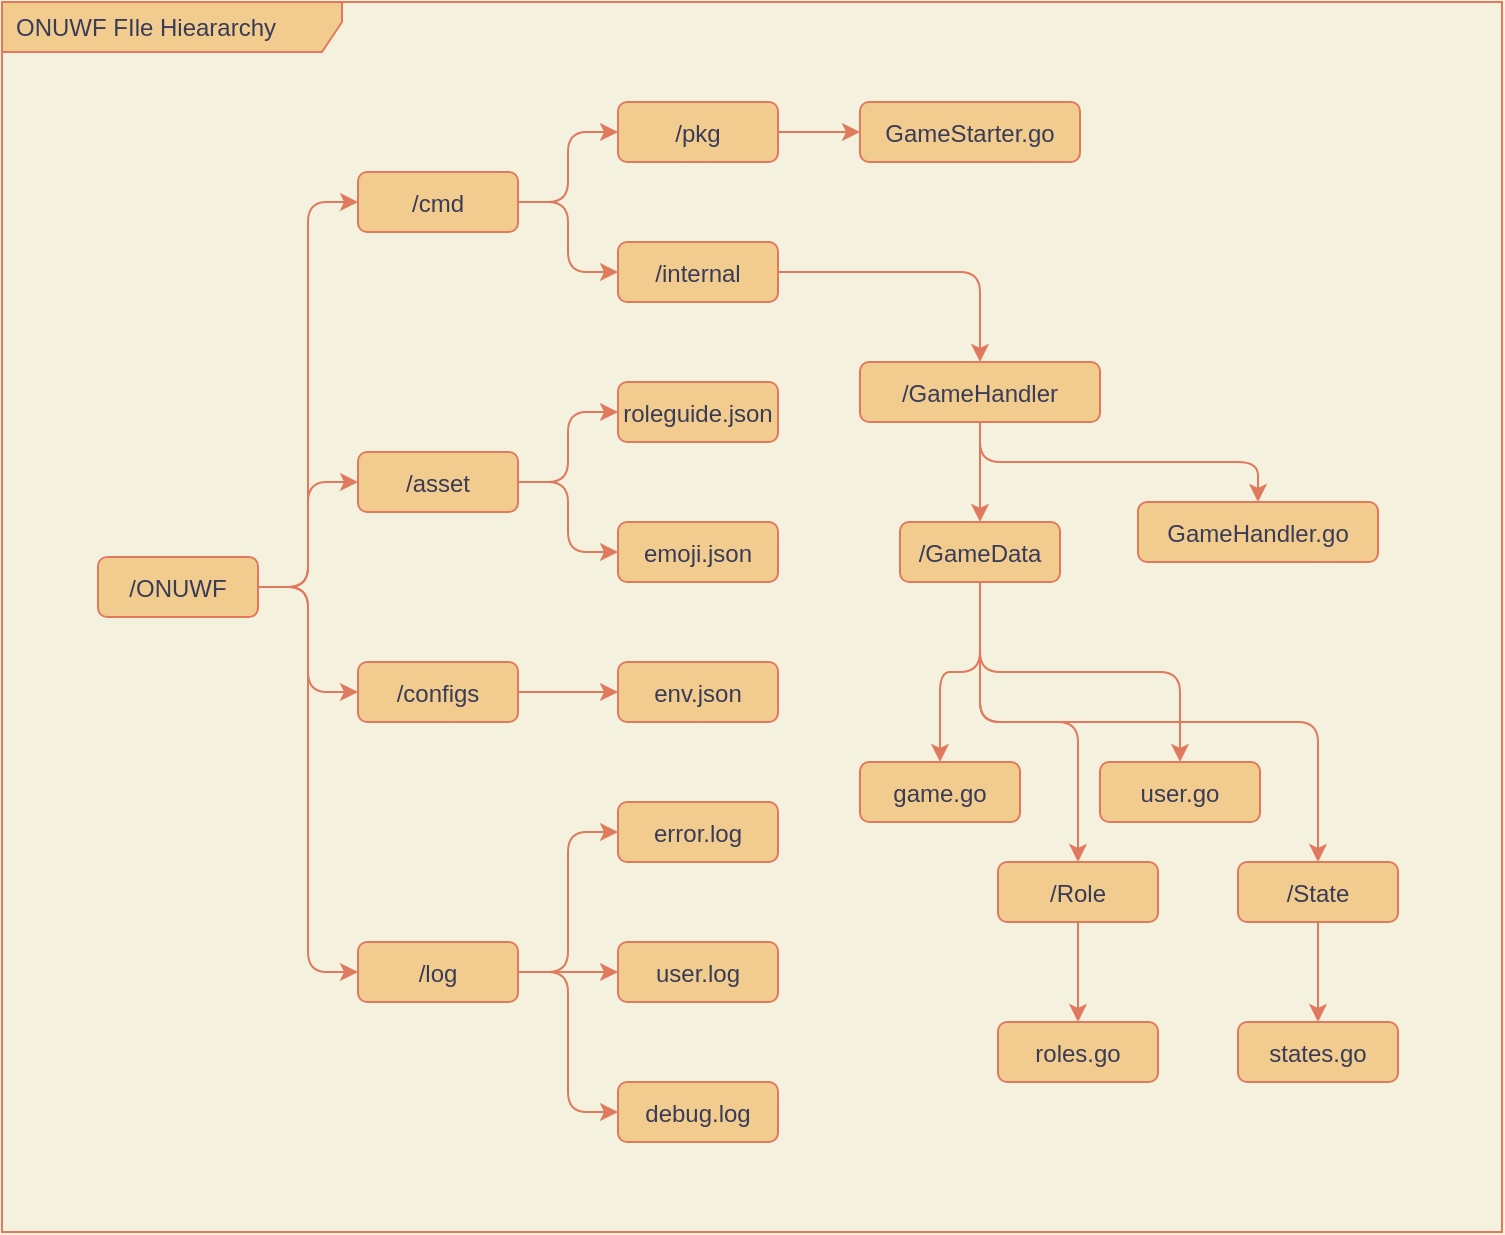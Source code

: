 <mxfile version="14.7.5" type="github">
  <diagram id="prtHgNgQTEPvFCAcTncT" name="Page-1">
    <mxGraphModel dx="2282" dy="1155" grid="1" gridSize="10" guides="1" tooltips="1" connect="1" arrows="1" fold="1" page="1" pageScale="1" pageWidth="827" pageHeight="1169" background="#F4F1DE" math="0" shadow="0">
      <root>
        <mxCell id="0" />
        <mxCell id="1" parent="0" />
        <mxCell id="_3-g8rv-J8m66hV7IwJR-12" value="/ONUWF" style="ellipse=1;fillColor=#F2CC8F;strokeColor=#E07A5F;fontColor=#393C56;rounded=1;" parent="1" vertex="1">
          <mxGeometry x="88" y="552.5" width="80" height="30" as="geometry" />
        </mxCell>
        <mxCell id="_3-g8rv-J8m66hV7IwJR-13" value="/cmd" style="ellipse=1;fillColor=#F2CC8F;strokeColor=#E07A5F;fontColor=#393C56;rounded=1;" parent="1" vertex="1">
          <mxGeometry x="218" y="360" width="80" height="30" as="geometry" />
        </mxCell>
        <mxCell id="_3-g8rv-J8m66hV7IwJR-14" value="" style="edgeStyle=elbowEdgeStyle;elbow=horizontal;strokeColor=#E07A5F;fontColor=#393C56;labelBackgroundColor=#F4F1DE;" parent="1" source="_3-g8rv-J8m66hV7IwJR-12" target="_3-g8rv-J8m66hV7IwJR-13" edge="1">
          <mxGeometry relative="1" as="geometry" />
        </mxCell>
        <mxCell id="_3-g8rv-J8m66hV7IwJR-50" style="edgeStyle=orthogonalEdgeStyle;orthogonalLoop=1;jettySize=auto;html=1;entryX=0;entryY=0.5;entryDx=0;entryDy=0;strokeColor=#E07A5F;fontColor=#393C56;labelBackgroundColor=#F4F1DE;" parent="1" source="_3-g8rv-J8m66hV7IwJR-15" target="_3-g8rv-J8m66hV7IwJR-48" edge="1">
          <mxGeometry relative="1" as="geometry">
            <mxPoint x="742.997" y="340" as="targetPoint" />
          </mxGeometry>
        </mxCell>
        <mxCell id="_3-g8rv-J8m66hV7IwJR-15" value="/pkg" style="ellipse=1;fillColor=#F2CC8F;strokeColor=#E07A5F;fontColor=#393C56;rounded=1;" parent="1" vertex="1">
          <mxGeometry x="348" y="325" width="80" height="30" as="geometry" />
        </mxCell>
        <mxCell id="_3-g8rv-J8m66hV7IwJR-16" value="" style="edgeStyle=elbowEdgeStyle;elbow=horizontal;strokeColor=#E07A5F;fontColor=#393C56;labelBackgroundColor=#F4F1DE;" parent="1" source="_3-g8rv-J8m66hV7IwJR-13" target="_3-g8rv-J8m66hV7IwJR-15" edge="1">
          <mxGeometry relative="1" as="geometry" />
        </mxCell>
        <mxCell id="_3-g8rv-J8m66hV7IwJR-68" style="edgeStyle=orthogonalEdgeStyle;orthogonalLoop=1;jettySize=auto;html=1;entryX=0.5;entryY=0;entryDx=0;entryDy=0;strokeColor=#E07A5F;fontColor=#393C56;labelBackgroundColor=#F4F1DE;" parent="1" source="_3-g8rv-J8m66hV7IwJR-17" target="_3-g8rv-J8m66hV7IwJR-51" edge="1">
          <mxGeometry relative="1" as="geometry" />
        </mxCell>
        <mxCell id="_3-g8rv-J8m66hV7IwJR-17" value="/internal" style="ellipse=1;fillColor=#F2CC8F;strokeColor=#E07A5F;fontColor=#393C56;rounded=1;" parent="1" vertex="1">
          <mxGeometry x="348" y="395" width="80" height="30" as="geometry" />
        </mxCell>
        <mxCell id="_3-g8rv-J8m66hV7IwJR-18" value="" style="edgeStyle=elbowEdgeStyle;elbow=horizontal;strokeColor=#E07A5F;fontColor=#393C56;labelBackgroundColor=#F4F1DE;" parent="1" source="_3-g8rv-J8m66hV7IwJR-13" target="_3-g8rv-J8m66hV7IwJR-17" edge="1">
          <mxGeometry relative="1" as="geometry" />
        </mxCell>
        <mxCell id="_3-g8rv-J8m66hV7IwJR-19" value="/asset" style="ellipse=1;fillColor=#F2CC8F;strokeColor=#E07A5F;fontColor=#393C56;rounded=1;" parent="1" vertex="1">
          <mxGeometry x="218" y="500" width="80" height="30" as="geometry" />
        </mxCell>
        <mxCell id="_3-g8rv-J8m66hV7IwJR-20" value="" style="edgeStyle=elbowEdgeStyle;elbow=horizontal;strokeColor=#E07A5F;fontColor=#393C56;labelBackgroundColor=#F4F1DE;" parent="1" source="_3-g8rv-J8m66hV7IwJR-12" target="_3-g8rv-J8m66hV7IwJR-19" edge="1">
          <mxGeometry relative="1" as="geometry" />
        </mxCell>
        <mxCell id="_3-g8rv-J8m66hV7IwJR-21" value="roleguide.json" style="fillColor=#F2CC8F;strokeColor=#E07A5F;fontColor=#393C56;rounded=1;" parent="1" vertex="1">
          <mxGeometry x="348" y="465" width="80" height="30" as="geometry" />
        </mxCell>
        <mxCell id="_3-g8rv-J8m66hV7IwJR-22" value="" style="edgeStyle=elbowEdgeStyle;elbow=horizontal;strokeColor=#E07A5F;fontColor=#393C56;labelBackgroundColor=#F4F1DE;" parent="1" source="_3-g8rv-J8m66hV7IwJR-19" target="_3-g8rv-J8m66hV7IwJR-21" edge="1">
          <mxGeometry relative="1" as="geometry" />
        </mxCell>
        <mxCell id="_3-g8rv-J8m66hV7IwJR-23" value="/configs" style="ellipse=1;fillColor=#F2CC8F;strokeColor=#E07A5F;fontColor=#393C56;rounded=1;" parent="1" vertex="1">
          <mxGeometry x="218" y="605" width="80" height="30" as="geometry" />
        </mxCell>
        <mxCell id="_3-g8rv-J8m66hV7IwJR-24" value="" style="edgeStyle=elbowEdgeStyle;elbow=horizontal;strokeColor=#E07A5F;fontColor=#393C56;labelBackgroundColor=#F4F1DE;" parent="1" source="_3-g8rv-J8m66hV7IwJR-12" target="_3-g8rv-J8m66hV7IwJR-23" edge="1">
          <mxGeometry relative="1" as="geometry" />
        </mxCell>
        <mxCell id="_3-g8rv-J8m66hV7IwJR-25" value="env.json" style="fillColor=#F2CC8F;strokeColor=#E07A5F;fontColor=#393C56;rounded=1;" parent="1" vertex="1">
          <mxGeometry x="348" y="605" width="80" height="30" as="geometry" />
        </mxCell>
        <mxCell id="_3-g8rv-J8m66hV7IwJR-26" value="" style="edgeStyle=elbowEdgeStyle;elbow=horizontal;strokeColor=#E07A5F;fontColor=#393C56;labelBackgroundColor=#F4F1DE;" parent="1" source="_3-g8rv-J8m66hV7IwJR-23" target="_3-g8rv-J8m66hV7IwJR-25" edge="1">
          <mxGeometry relative="1" as="geometry" />
        </mxCell>
        <mxCell id="_3-g8rv-J8m66hV7IwJR-27" value="emoji.json" style="fillColor=#F2CC8F;strokeColor=#E07A5F;fontColor=#393C56;rounded=1;" parent="1" vertex="1">
          <mxGeometry x="348" y="535" width="80" height="30" as="geometry" />
        </mxCell>
        <mxCell id="_3-g8rv-J8m66hV7IwJR-28" value="" style="edgeStyle=elbowEdgeStyle;elbow=horizontal;strokeColor=#E07A5F;fontColor=#393C56;labelBackgroundColor=#F4F1DE;" parent="1" source="_3-g8rv-J8m66hV7IwJR-19" target="_3-g8rv-J8m66hV7IwJR-27" edge="1">
          <mxGeometry relative="1" as="geometry" />
        </mxCell>
        <mxCell id="_3-g8rv-J8m66hV7IwJR-29" value="/log" style="ellipse=1;fillColor=#F2CC8F;strokeColor=#E07A5F;fontColor=#393C56;rounded=1;" parent="1" vertex="1">
          <mxGeometry x="218" y="745" width="80" height="30" as="geometry" />
        </mxCell>
        <mxCell id="_3-g8rv-J8m66hV7IwJR-30" value="" style="edgeStyle=elbowEdgeStyle;elbow=horizontal;strokeColor=#E07A5F;fontColor=#393C56;labelBackgroundColor=#F4F1DE;" parent="1" source="_3-g8rv-J8m66hV7IwJR-12" target="_3-g8rv-J8m66hV7IwJR-29" edge="1">
          <mxGeometry relative="1" as="geometry" />
        </mxCell>
        <mxCell id="_3-g8rv-J8m66hV7IwJR-31" value="error.log" style="fillColor=#F2CC8F;strokeColor=#E07A5F;fontColor=#393C56;rounded=1;" parent="1" vertex="1">
          <mxGeometry x="348" y="675" width="80" height="30" as="geometry" />
        </mxCell>
        <mxCell id="_3-g8rv-J8m66hV7IwJR-32" value="" style="edgeStyle=elbowEdgeStyle;elbow=horizontal;strokeColor=#E07A5F;fontColor=#393C56;labelBackgroundColor=#F4F1DE;" parent="1" source="_3-g8rv-J8m66hV7IwJR-29" target="_3-g8rv-J8m66hV7IwJR-31" edge="1">
          <mxGeometry relative="1" as="geometry" />
        </mxCell>
        <mxCell id="_3-g8rv-J8m66hV7IwJR-33" value="user.log" style="fillColor=#F2CC8F;strokeColor=#E07A5F;fontColor=#393C56;rounded=1;" parent="1" vertex="1">
          <mxGeometry x="348" y="745" width="80" height="30" as="geometry" />
        </mxCell>
        <mxCell id="_3-g8rv-J8m66hV7IwJR-34" value="" style="edgeStyle=elbowEdgeStyle;elbow=horizontal;strokeColor=#E07A5F;fontColor=#393C56;labelBackgroundColor=#F4F1DE;" parent="1" source="_3-g8rv-J8m66hV7IwJR-29" target="_3-g8rv-J8m66hV7IwJR-33" edge="1">
          <mxGeometry relative="1" as="geometry" />
        </mxCell>
        <mxCell id="_3-g8rv-J8m66hV7IwJR-35" value="debug.log" style="fillColor=#F2CC8F;strokeColor=#E07A5F;fontColor=#393C56;rounded=1;" parent="1" vertex="1">
          <mxGeometry x="348" y="815" width="80" height="30" as="geometry" />
        </mxCell>
        <mxCell id="_3-g8rv-J8m66hV7IwJR-36" value="" style="edgeStyle=elbowEdgeStyle;elbow=horizontal;strokeColor=#E07A5F;fontColor=#393C56;labelBackgroundColor=#F4F1DE;" parent="1" source="_3-g8rv-J8m66hV7IwJR-29" target="_3-g8rv-J8m66hV7IwJR-35" edge="1">
          <mxGeometry relative="1" as="geometry" />
        </mxCell>
        <mxCell id="_3-g8rv-J8m66hV7IwJR-48" value="GameStarter.go" style="fillColor=#F2CC8F;strokeColor=#E07A5F;fontColor=#393C56;rounded=1;" parent="1" vertex="1">
          <mxGeometry x="468.997" y="325" width="110" height="30" as="geometry" />
        </mxCell>
        <mxCell id="_3-g8rv-J8m66hV7IwJR-51" value="/GameHandler" style="ellipse=1;fillColor=#F2CC8F;strokeColor=#E07A5F;fontColor=#393C56;rounded=1;" parent="1" vertex="1">
          <mxGeometry x="468.993" y="455" width="120" height="30" as="geometry" />
        </mxCell>
        <mxCell id="_3-g8rv-J8m66hV7IwJR-52" value="/GameData" style="fillColor=#F2CC8F;strokeColor=#E07A5F;fontColor=#393C56;rounded=1;" parent="1" vertex="1">
          <mxGeometry x="488.993" y="535" width="80" height="30" as="geometry" />
        </mxCell>
        <mxCell id="_3-g8rv-J8m66hV7IwJR-53" value="" style="edgeStyle=elbowEdgeStyle;elbow=vertical;strokeColor=#E07A5F;fontColor=#393C56;labelBackgroundColor=#F4F1DE;" parent="1" source="_3-g8rv-J8m66hV7IwJR-51" target="_3-g8rv-J8m66hV7IwJR-52" edge="1">
          <mxGeometry relative="1" as="geometry" />
        </mxCell>
        <mxCell id="_3-g8rv-J8m66hV7IwJR-54" value="GameHandler.go" style="fillColor=#F2CC8F;strokeColor=#E07A5F;fontColor=#393C56;rounded=1;" parent="1" vertex="1">
          <mxGeometry x="608.003" y="525" width="120" height="30" as="geometry" />
        </mxCell>
        <mxCell id="_3-g8rv-J8m66hV7IwJR-55" value="" style="edgeStyle=elbowEdgeStyle;elbow=vertical;strokeColor=#E07A5F;fontColor=#393C56;labelBackgroundColor=#F4F1DE;" parent="1" source="_3-g8rv-J8m66hV7IwJR-51" target="_3-g8rv-J8m66hV7IwJR-54" edge="1">
          <mxGeometry relative="1" as="geometry" />
        </mxCell>
        <mxCell id="_3-g8rv-J8m66hV7IwJR-56" value="game.go" style="fillColor=#F2CC8F;strokeColor=#E07A5F;fontColor=#393C56;rounded=1;" parent="1" vertex="1">
          <mxGeometry x="468.993" y="655" width="80" height="30" as="geometry" />
        </mxCell>
        <mxCell id="_3-g8rv-J8m66hV7IwJR-57" value="" style="edgeStyle=elbowEdgeStyle;elbow=vertical;strokeColor=#E07A5F;fontColor=#393C56;labelBackgroundColor=#F4F1DE;" parent="1" source="_3-g8rv-J8m66hV7IwJR-52" target="_3-g8rv-J8m66hV7IwJR-56" edge="1">
          <mxGeometry relative="1" as="geometry" />
        </mxCell>
        <mxCell id="_3-g8rv-J8m66hV7IwJR-58" value="user.go" style="fillColor=#F2CC8F;strokeColor=#E07A5F;fontColor=#393C56;rounded=1;" parent="1" vertex="1">
          <mxGeometry x="588.993" y="655" width="80" height="30" as="geometry" />
        </mxCell>
        <mxCell id="_3-g8rv-J8m66hV7IwJR-59" value="" style="edgeStyle=elbowEdgeStyle;elbow=vertical;strokeColor=#E07A5F;fontColor=#393C56;labelBackgroundColor=#F4F1DE;" parent="1" source="_3-g8rv-J8m66hV7IwJR-52" target="_3-g8rv-J8m66hV7IwJR-58" edge="1">
          <mxGeometry relative="1" as="geometry" />
        </mxCell>
        <mxCell id="_3-g8rv-J8m66hV7IwJR-60" value="/Role" style="ellipse=1;fillColor=#F2CC8F;strokeColor=#E07A5F;fontColor=#393C56;rounded=1;" parent="1" vertex="1">
          <mxGeometry x="538.003" y="705" width="80" height="30" as="geometry" />
        </mxCell>
        <mxCell id="_3-g8rv-J8m66hV7IwJR-61" value="" style="edgeStyle=elbowEdgeStyle;elbow=vertical;strokeColor=#E07A5F;fontColor=#393C56;labelBackgroundColor=#F4F1DE;" parent="1" source="_3-g8rv-J8m66hV7IwJR-52" target="_3-g8rv-J8m66hV7IwJR-60" edge="1">
          <mxGeometry relative="1" as="geometry" />
        </mxCell>
        <mxCell id="_3-g8rv-J8m66hV7IwJR-62" value="/State" style="ellipse=1;fillColor=#F2CC8F;strokeColor=#E07A5F;fontColor=#393C56;rounded=1;" parent="1" vertex="1">
          <mxGeometry x="658.003" y="705" width="80" height="30" as="geometry" />
        </mxCell>
        <mxCell id="_3-g8rv-J8m66hV7IwJR-63" value="" style="edgeStyle=elbowEdgeStyle;elbow=vertical;strokeColor=#E07A5F;fontColor=#393C56;labelBackgroundColor=#F4F1DE;" parent="1" source="_3-g8rv-J8m66hV7IwJR-52" target="_3-g8rv-J8m66hV7IwJR-62" edge="1">
          <mxGeometry relative="1" as="geometry" />
        </mxCell>
        <mxCell id="_3-g8rv-J8m66hV7IwJR-64" value="roles.go" style="fillColor=#F2CC8F;strokeColor=#E07A5F;fontColor=#393C56;rounded=1;" parent="1" vertex="1">
          <mxGeometry x="538.003" y="785" width="80" height="30" as="geometry" />
        </mxCell>
        <mxCell id="_3-g8rv-J8m66hV7IwJR-65" value="" style="edgeStyle=elbowEdgeStyle;elbow=vertical;strokeColor=#E07A5F;fontColor=#393C56;labelBackgroundColor=#F4F1DE;" parent="1" source="_3-g8rv-J8m66hV7IwJR-60" target="_3-g8rv-J8m66hV7IwJR-64" edge="1">
          <mxGeometry relative="1" as="geometry" />
        </mxCell>
        <mxCell id="_3-g8rv-J8m66hV7IwJR-66" value="states.go" style="fillColor=#F2CC8F;strokeColor=#E07A5F;fontColor=#393C56;rounded=1;" parent="1" vertex="1">
          <mxGeometry x="658.003" y="785" width="80" height="30" as="geometry" />
        </mxCell>
        <mxCell id="_3-g8rv-J8m66hV7IwJR-67" value="" style="edgeStyle=elbowEdgeStyle;elbow=vertical;strokeColor=#E07A5F;fontColor=#393C56;labelBackgroundColor=#F4F1DE;" parent="1" source="_3-g8rv-J8m66hV7IwJR-62" target="_3-g8rv-J8m66hV7IwJR-66" edge="1">
          <mxGeometry relative="1" as="geometry" />
        </mxCell>
        <mxCell id="bLJBoJbODMrrDLqM0BOZ-1" value="ONUWF FIle Hieararchy" style="shape=umlFrame;whiteSpace=wrap;html=1;width=170;height=25;boundedLbl=1;verticalAlign=middle;align=left;spacingLeft=5;rounded=1;fillColor=#F2CC8F;strokeColor=#E07A5F;fontColor=#393C56;" vertex="1" parent="1">
          <mxGeometry x="40" y="275" width="750" height="615" as="geometry" />
        </mxCell>
      </root>
    </mxGraphModel>
  </diagram>
</mxfile>
